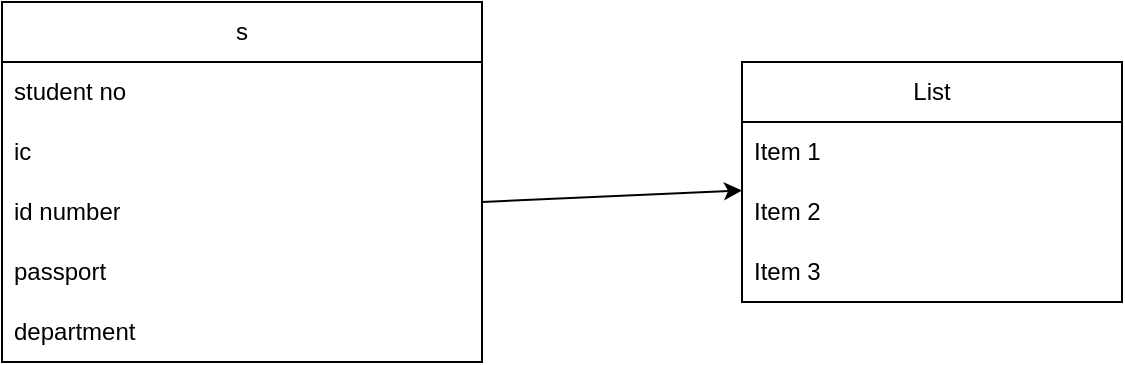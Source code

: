 <mxfile version="23.1.0" type="github">
  <diagram name="Page-1" id="OXkmYryUYpPHHBBqe8_F">
    <mxGraphModel dx="1221" dy="761" grid="1" gridSize="10" guides="1" tooltips="1" connect="1" arrows="1" fold="1" page="1" pageScale="1" pageWidth="850" pageHeight="1100" math="0" shadow="0">
      <root>
        <mxCell id="0" />
        <mxCell id="1" parent="0" />
        <mxCell id="7_4wpdaOk-tVK2RQdKQH-5" value="s" style="swimlane;fontStyle=0;childLayout=stackLayout;horizontal=1;startSize=30;horizontalStack=0;resizeParent=1;resizeParentMax=0;resizeLast=0;collapsible=1;marginBottom=0;whiteSpace=wrap;html=1;" vertex="1" parent="1">
          <mxGeometry x="160" y="270" width="240" height="180" as="geometry" />
        </mxCell>
        <mxCell id="7_4wpdaOk-tVK2RQdKQH-6" value="student no" style="text;strokeColor=none;fillColor=none;align=left;verticalAlign=middle;spacingLeft=4;spacingRight=4;overflow=hidden;points=[[0,0.5],[1,0.5]];portConstraint=eastwest;rotatable=0;whiteSpace=wrap;html=1;" vertex="1" parent="7_4wpdaOk-tVK2RQdKQH-5">
          <mxGeometry y="30" width="240" height="30" as="geometry" />
        </mxCell>
        <mxCell id="7_4wpdaOk-tVK2RQdKQH-9" value="ic" style="text;strokeColor=none;fillColor=none;align=left;verticalAlign=middle;spacingLeft=4;spacingRight=4;overflow=hidden;points=[[0,0.5],[1,0.5]];portConstraint=eastwest;rotatable=0;whiteSpace=wrap;html=1;" vertex="1" parent="7_4wpdaOk-tVK2RQdKQH-5">
          <mxGeometry y="60" width="240" height="30" as="geometry" />
        </mxCell>
        <mxCell id="7_4wpdaOk-tVK2RQdKQH-8" value="id number" style="text;strokeColor=none;fillColor=none;align=left;verticalAlign=middle;spacingLeft=4;spacingRight=4;overflow=hidden;points=[[0,0.5],[1,0.5]];portConstraint=eastwest;rotatable=0;whiteSpace=wrap;html=1;" vertex="1" parent="7_4wpdaOk-tVK2RQdKQH-5">
          <mxGeometry y="90" width="240" height="30" as="geometry" />
        </mxCell>
        <mxCell id="7_4wpdaOk-tVK2RQdKQH-11" value="passport" style="text;strokeColor=none;fillColor=none;align=left;verticalAlign=middle;spacingLeft=4;spacingRight=4;overflow=hidden;points=[[0,0.5],[1,0.5]];portConstraint=eastwest;rotatable=0;whiteSpace=wrap;html=1;" vertex="1" parent="7_4wpdaOk-tVK2RQdKQH-5">
          <mxGeometry y="120" width="240" height="30" as="geometry" />
        </mxCell>
        <mxCell id="7_4wpdaOk-tVK2RQdKQH-10" value="department" style="text;strokeColor=none;fillColor=none;align=left;verticalAlign=middle;spacingLeft=4;spacingRight=4;overflow=hidden;points=[[0,0.5],[1,0.5]];portConstraint=eastwest;rotatable=0;whiteSpace=wrap;html=1;" vertex="1" parent="7_4wpdaOk-tVK2RQdKQH-5">
          <mxGeometry y="150" width="240" height="30" as="geometry" />
        </mxCell>
        <mxCell id="7_4wpdaOk-tVK2RQdKQH-12" value="" style="endArrow=classic;html=1;rounded=0;" edge="1" parent="1" target="7_4wpdaOk-tVK2RQdKQH-13">
          <mxGeometry width="50" height="50" relative="1" as="geometry">
            <mxPoint x="400" y="370" as="sourcePoint" />
            <mxPoint x="600" y="370" as="targetPoint" />
          </mxGeometry>
        </mxCell>
        <mxCell id="7_4wpdaOk-tVK2RQdKQH-13" value="List" style="swimlane;fontStyle=0;childLayout=stackLayout;horizontal=1;startSize=30;horizontalStack=0;resizeParent=1;resizeParentMax=0;resizeLast=0;collapsible=1;marginBottom=0;whiteSpace=wrap;html=1;" vertex="1" parent="1">
          <mxGeometry x="530" y="300" width="190" height="120" as="geometry" />
        </mxCell>
        <mxCell id="7_4wpdaOk-tVK2RQdKQH-14" value="Item 1" style="text;strokeColor=none;fillColor=none;align=left;verticalAlign=middle;spacingLeft=4;spacingRight=4;overflow=hidden;points=[[0,0.5],[1,0.5]];portConstraint=eastwest;rotatable=0;whiteSpace=wrap;html=1;" vertex="1" parent="7_4wpdaOk-tVK2RQdKQH-13">
          <mxGeometry y="30" width="190" height="30" as="geometry" />
        </mxCell>
        <mxCell id="7_4wpdaOk-tVK2RQdKQH-15" value="Item 2" style="text;strokeColor=none;fillColor=none;align=left;verticalAlign=middle;spacingLeft=4;spacingRight=4;overflow=hidden;points=[[0,0.5],[1,0.5]];portConstraint=eastwest;rotatable=0;whiteSpace=wrap;html=1;" vertex="1" parent="7_4wpdaOk-tVK2RQdKQH-13">
          <mxGeometry y="60" width="190" height="30" as="geometry" />
        </mxCell>
        <mxCell id="7_4wpdaOk-tVK2RQdKQH-16" value="Item 3" style="text;strokeColor=none;fillColor=none;align=left;verticalAlign=middle;spacingLeft=4;spacingRight=4;overflow=hidden;points=[[0,0.5],[1,0.5]];portConstraint=eastwest;rotatable=0;whiteSpace=wrap;html=1;" vertex="1" parent="7_4wpdaOk-tVK2RQdKQH-13">
          <mxGeometry y="90" width="190" height="30" as="geometry" />
        </mxCell>
      </root>
    </mxGraphModel>
  </diagram>
</mxfile>
